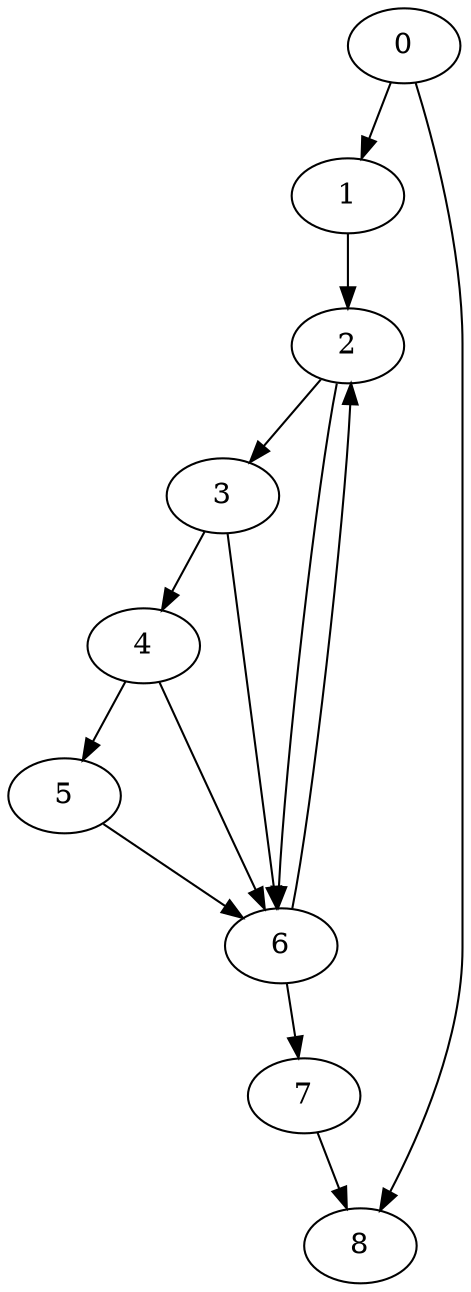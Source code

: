 digraph {
	0
	1
	2
	3
	4
	5
	6
	7
	8
	1 -> 2
	6 -> 2
	2 -> 3
	4 -> 5
	4 -> 6
	5 -> 6
	2 -> 6
	3 -> 6
	0 -> 8
	7 -> 8
	0 -> 1
	3 -> 4
	6 -> 7
}
